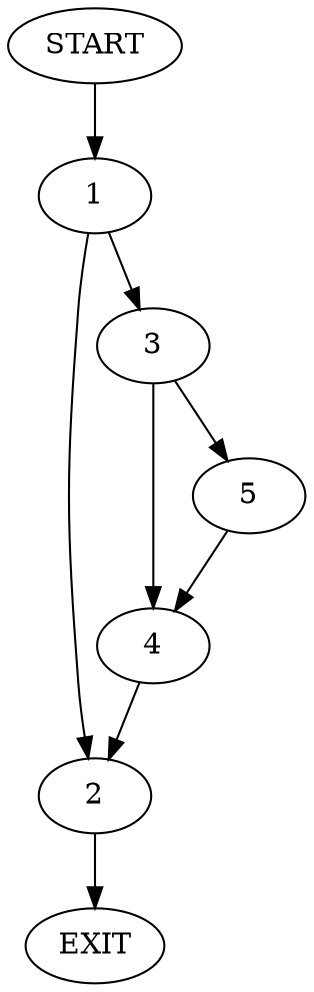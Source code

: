 digraph {
0 [label="START"]
6 [label="EXIT"]
0 -> 1
1 -> 2
1 -> 3
2 -> 6
3 -> 4
3 -> 5
4 -> 2
5 -> 4
}
